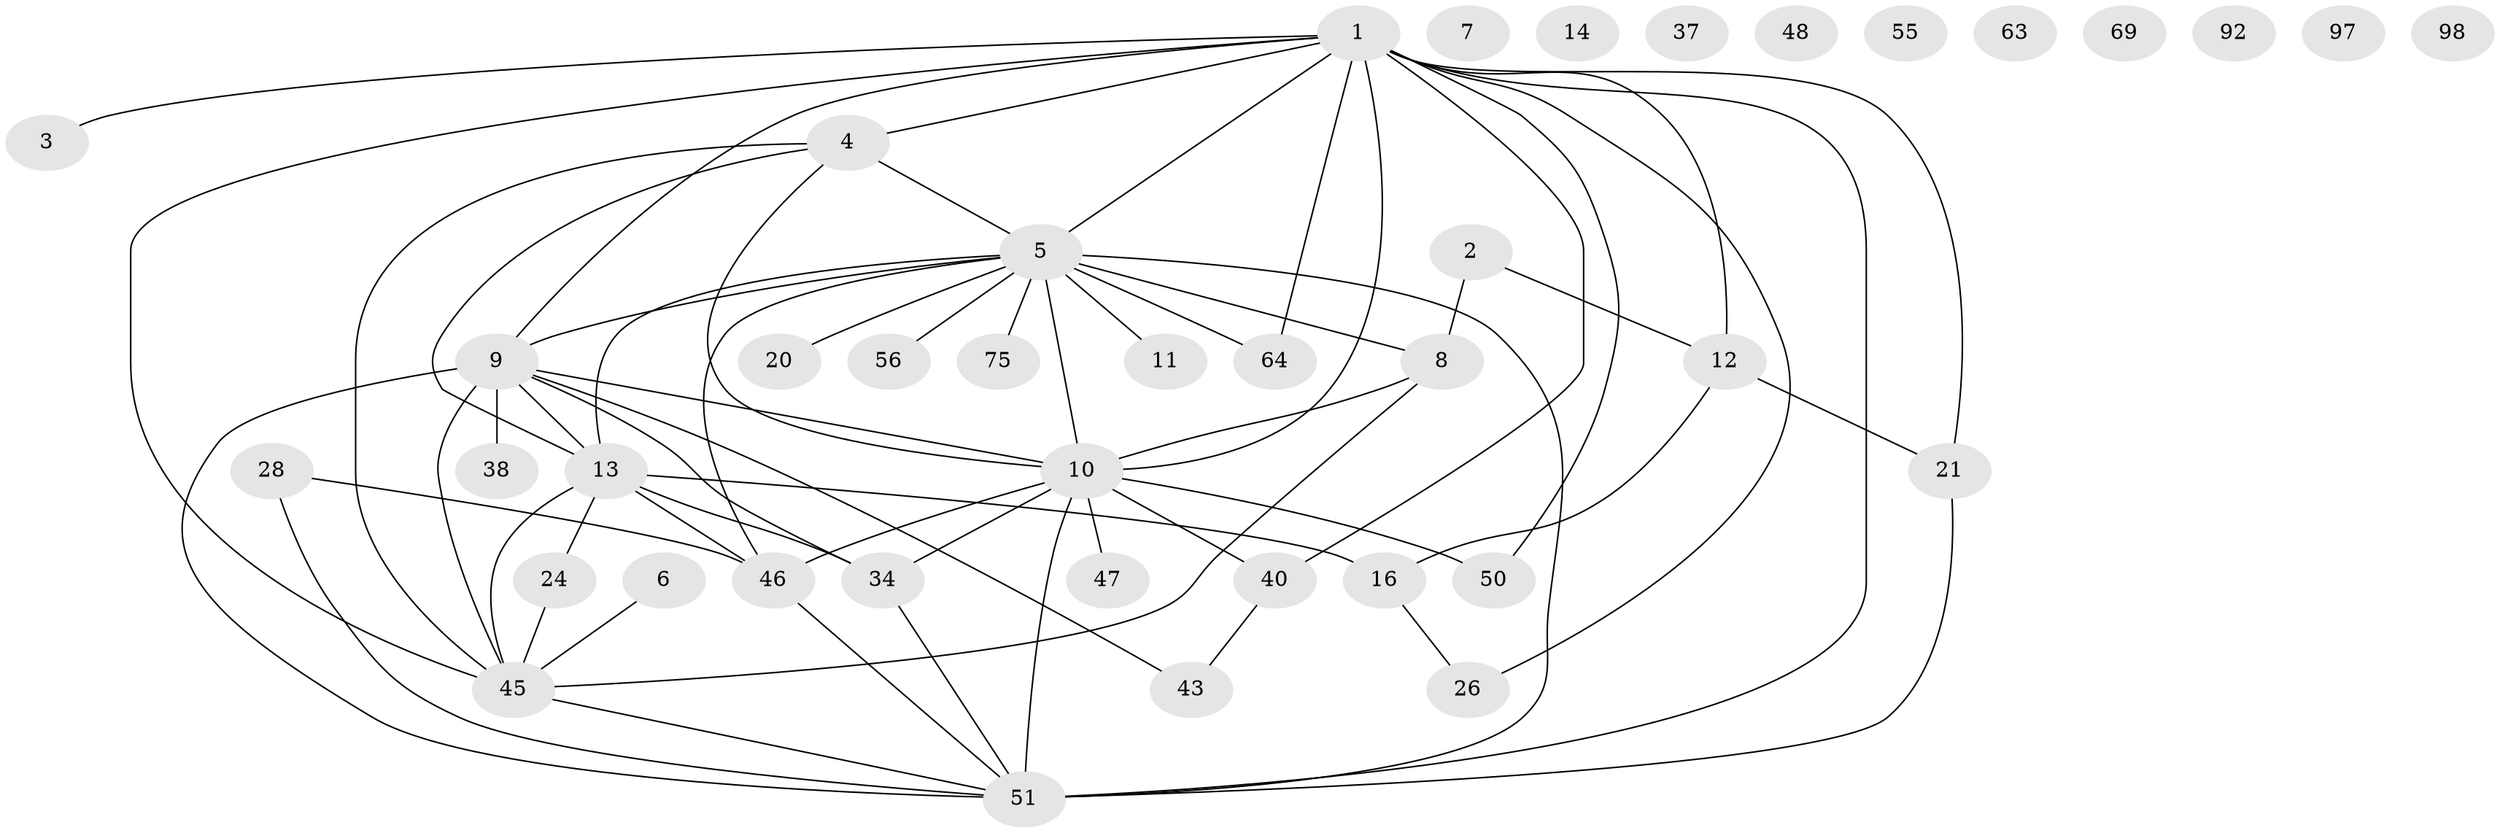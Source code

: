 // original degree distribution, {3: 0.17346938775510204, 2: 0.23469387755102042, 4: 0.17346938775510204, 5: 0.09183673469387756, 1: 0.1836734693877551, 0: 0.10204081632653061, 8: 0.02040816326530612, 7: 0.02040816326530612}
// Generated by graph-tools (version 1.1) at 2025/16/03/04/25 18:16:37]
// undirected, 40 vertices, 62 edges
graph export_dot {
graph [start="1"]
  node [color=gray90,style=filled];
  1 [super="+68+18"];
  2;
  3 [super="+52+84"];
  4 [super="+30+29+23"];
  5 [super="+39+53+89+31+80"];
  6 [super="+57"];
  7;
  8 [super="+27+71+35"];
  9 [super="+49"];
  10 [super="+67+72+17"];
  11 [super="+15"];
  12 [super="+44+79"];
  13 [super="+32+70"];
  14;
  16 [super="+33"];
  20;
  21;
  24;
  26 [super="+60"];
  28 [super="+61"];
  34 [super="+36+41"];
  37;
  38 [super="+58+73"];
  40 [super="+78"];
  43 [super="+66"];
  45 [super="+54"];
  46 [super="+59"];
  47;
  48;
  50;
  51 [super="+65+62+74"];
  55;
  56;
  63;
  64 [super="+91"];
  69;
  75;
  92;
  97;
  98;
  1 -- 64 [weight=2];
  1 -- 3;
  1 -- 4;
  1 -- 5;
  1 -- 40;
  1 -- 9;
  1 -- 50;
  1 -- 51 [weight=2];
  1 -- 26;
  1 -- 10;
  1 -- 45;
  1 -- 12;
  1 -- 21;
  2 -- 12;
  2 -- 8;
  4 -- 45;
  4 -- 5 [weight=2];
  4 -- 10;
  4 -- 13;
  5 -- 11;
  5 -- 75;
  5 -- 46;
  5 -- 20;
  5 -- 56;
  5 -- 9;
  5 -- 8 [weight=2];
  5 -- 51 [weight=2];
  5 -- 64;
  5 -- 10;
  5 -- 13;
  6 -- 45;
  8 -- 10 [weight=2];
  8 -- 45;
  9 -- 43;
  9 -- 34;
  9 -- 10;
  9 -- 38;
  9 -- 51;
  9 -- 45;
  9 -- 13;
  10 -- 50;
  10 -- 51;
  10 -- 34 [weight=2];
  10 -- 40;
  10 -- 47;
  10 -- 46;
  12 -- 16;
  12 -- 21;
  13 -- 24;
  13 -- 16;
  13 -- 34;
  13 -- 45;
  13 -- 46;
  16 -- 26;
  21 -- 51;
  24 -- 45;
  28 -- 51;
  28 -- 46;
  34 -- 51;
  40 -- 43;
  45 -- 51;
  46 -- 51;
}
